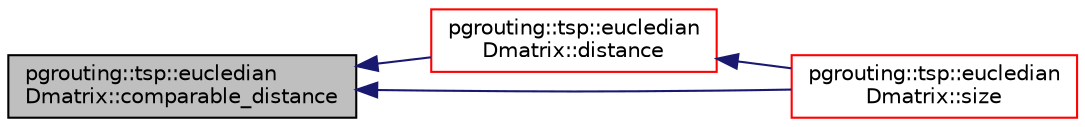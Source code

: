 digraph "pgrouting::tsp::eucledianDmatrix::comparable_distance"
{
  edge [fontname="Helvetica",fontsize="10",labelfontname="Helvetica",labelfontsize="10"];
  node [fontname="Helvetica",fontsize="10",shape=record];
  rankdir="LR";
  Node6 [label="pgrouting::tsp::eucledian\lDmatrix::comparable_distance",height=0.2,width=0.4,color="black", fillcolor="grey75", style="filled", fontcolor="black"];
  Node6 -> Node7 [dir="back",color="midnightblue",fontsize="10",style="solid",fontname="Helvetica"];
  Node7 [label="pgrouting::tsp::eucledian\lDmatrix::distance",height=0.2,width=0.4,color="red", fillcolor="white", style="filled",URL="$classpgrouting_1_1tsp_1_1eucledianDmatrix.html#a7d9738b29173a7f3096fba5b4a488e4e"];
  Node7 -> Node9 [dir="back",color="midnightblue",fontsize="10",style="solid",fontname="Helvetica"];
  Node9 [label="pgrouting::tsp::eucledian\lDmatrix::size",height=0.2,width=0.4,color="red", fillcolor="white", style="filled",URL="$classpgrouting_1_1tsp_1_1eucledianDmatrix.html#a50c3846e8877e23b6f18774fbd467e97",tooltip="|idx| "];
  Node6 -> Node9 [dir="back",color="midnightblue",fontsize="10",style="solid",fontname="Helvetica"];
}
